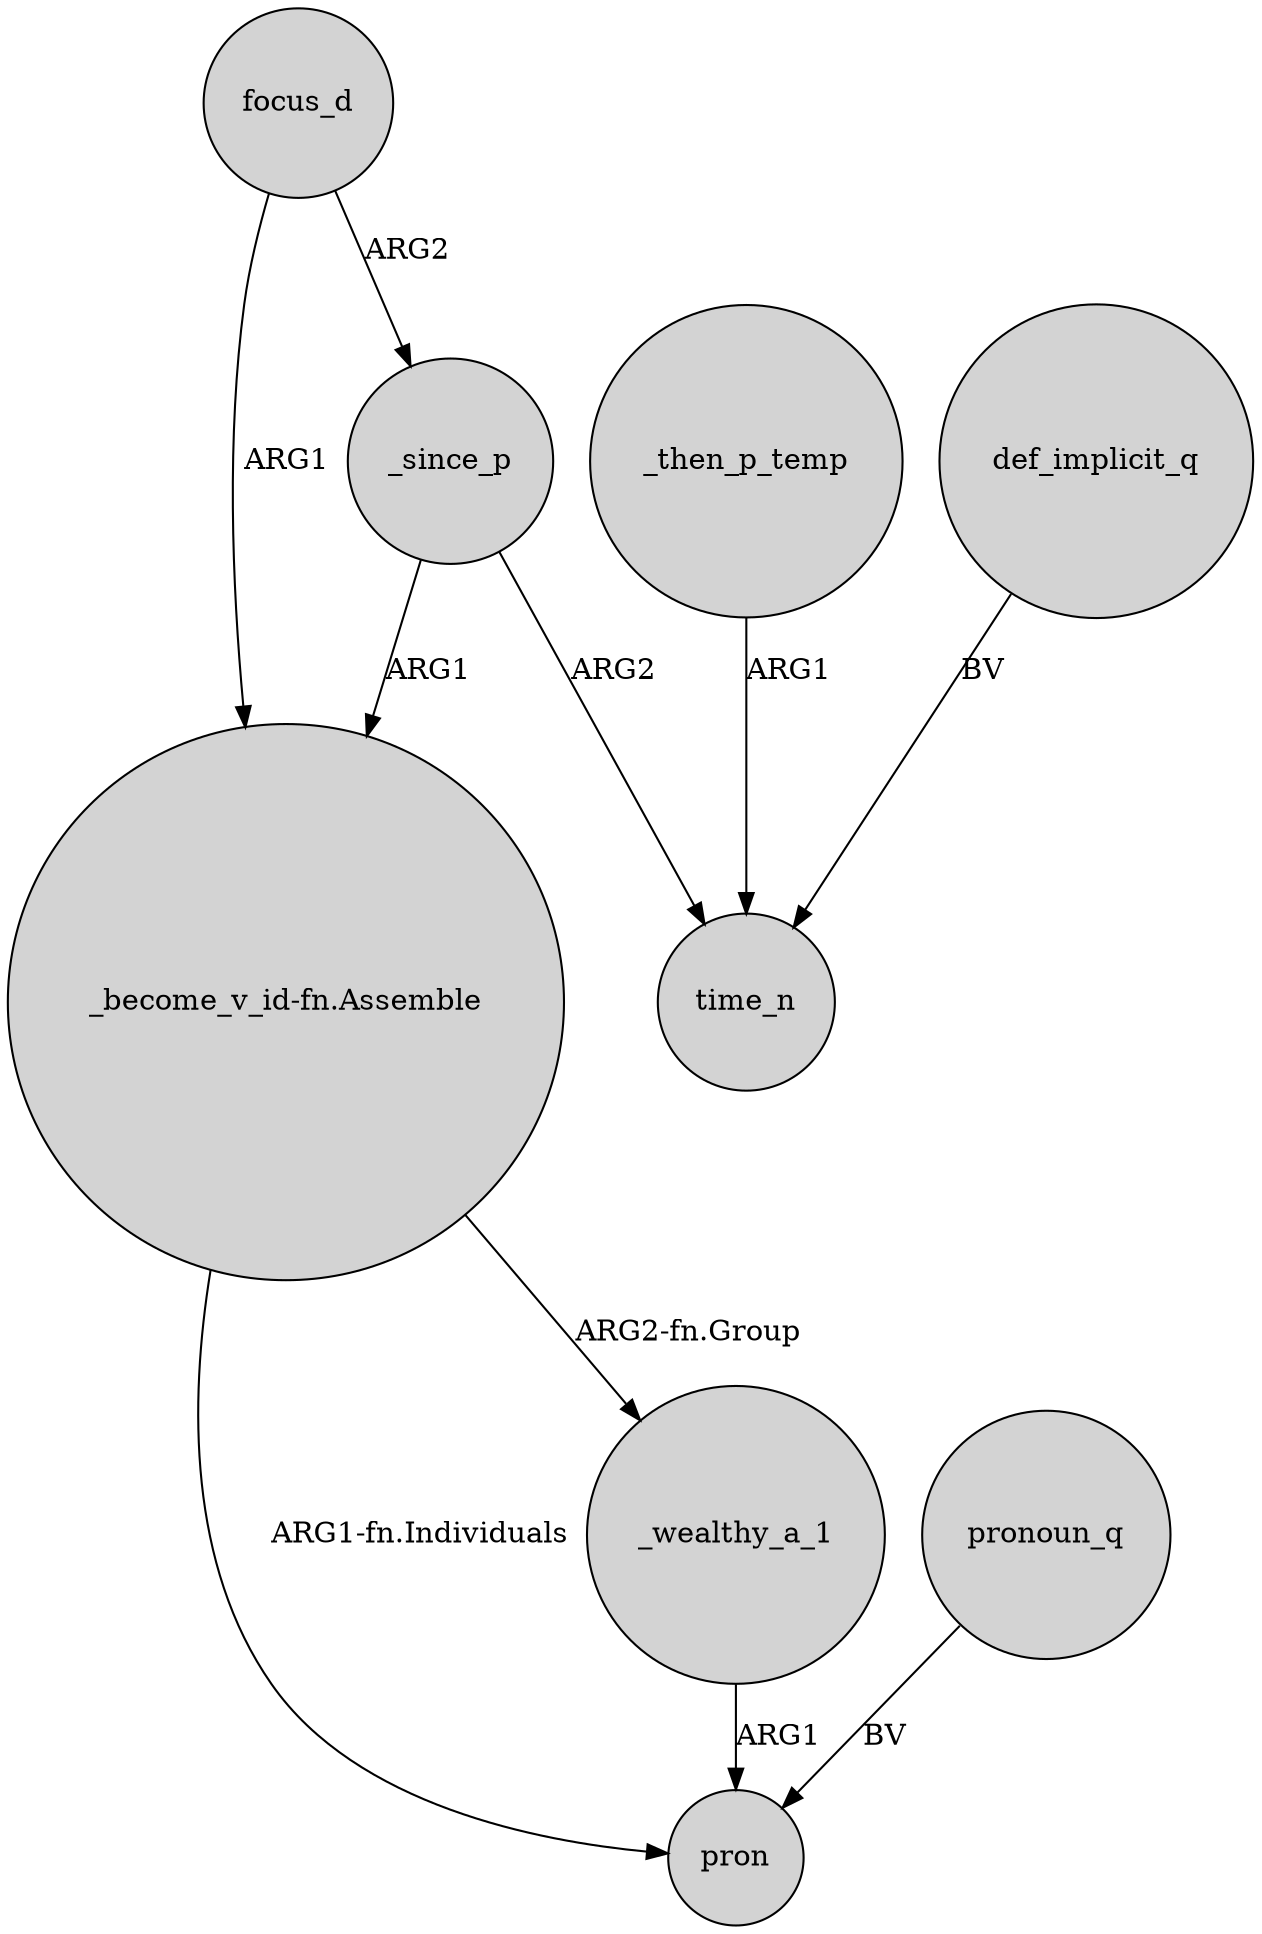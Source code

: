 digraph {
	node [shape=circle style=filled]
	focus_d -> "_become_v_id-fn.Assemble" [label=ARG1]
	_then_p_temp -> time_n [label=ARG1]
	focus_d -> _since_p [label=ARG2]
	"_become_v_id-fn.Assemble" -> pron [label="ARG1-fn.Individuals"]
	_wealthy_a_1 -> pron [label=ARG1]
	"_become_v_id-fn.Assemble" -> _wealthy_a_1 [label="ARG2-fn.Group"]
	_since_p -> time_n [label=ARG2]
	pronoun_q -> pron [label=BV]
	_since_p -> "_become_v_id-fn.Assemble" [label=ARG1]
	def_implicit_q -> time_n [label=BV]
}
